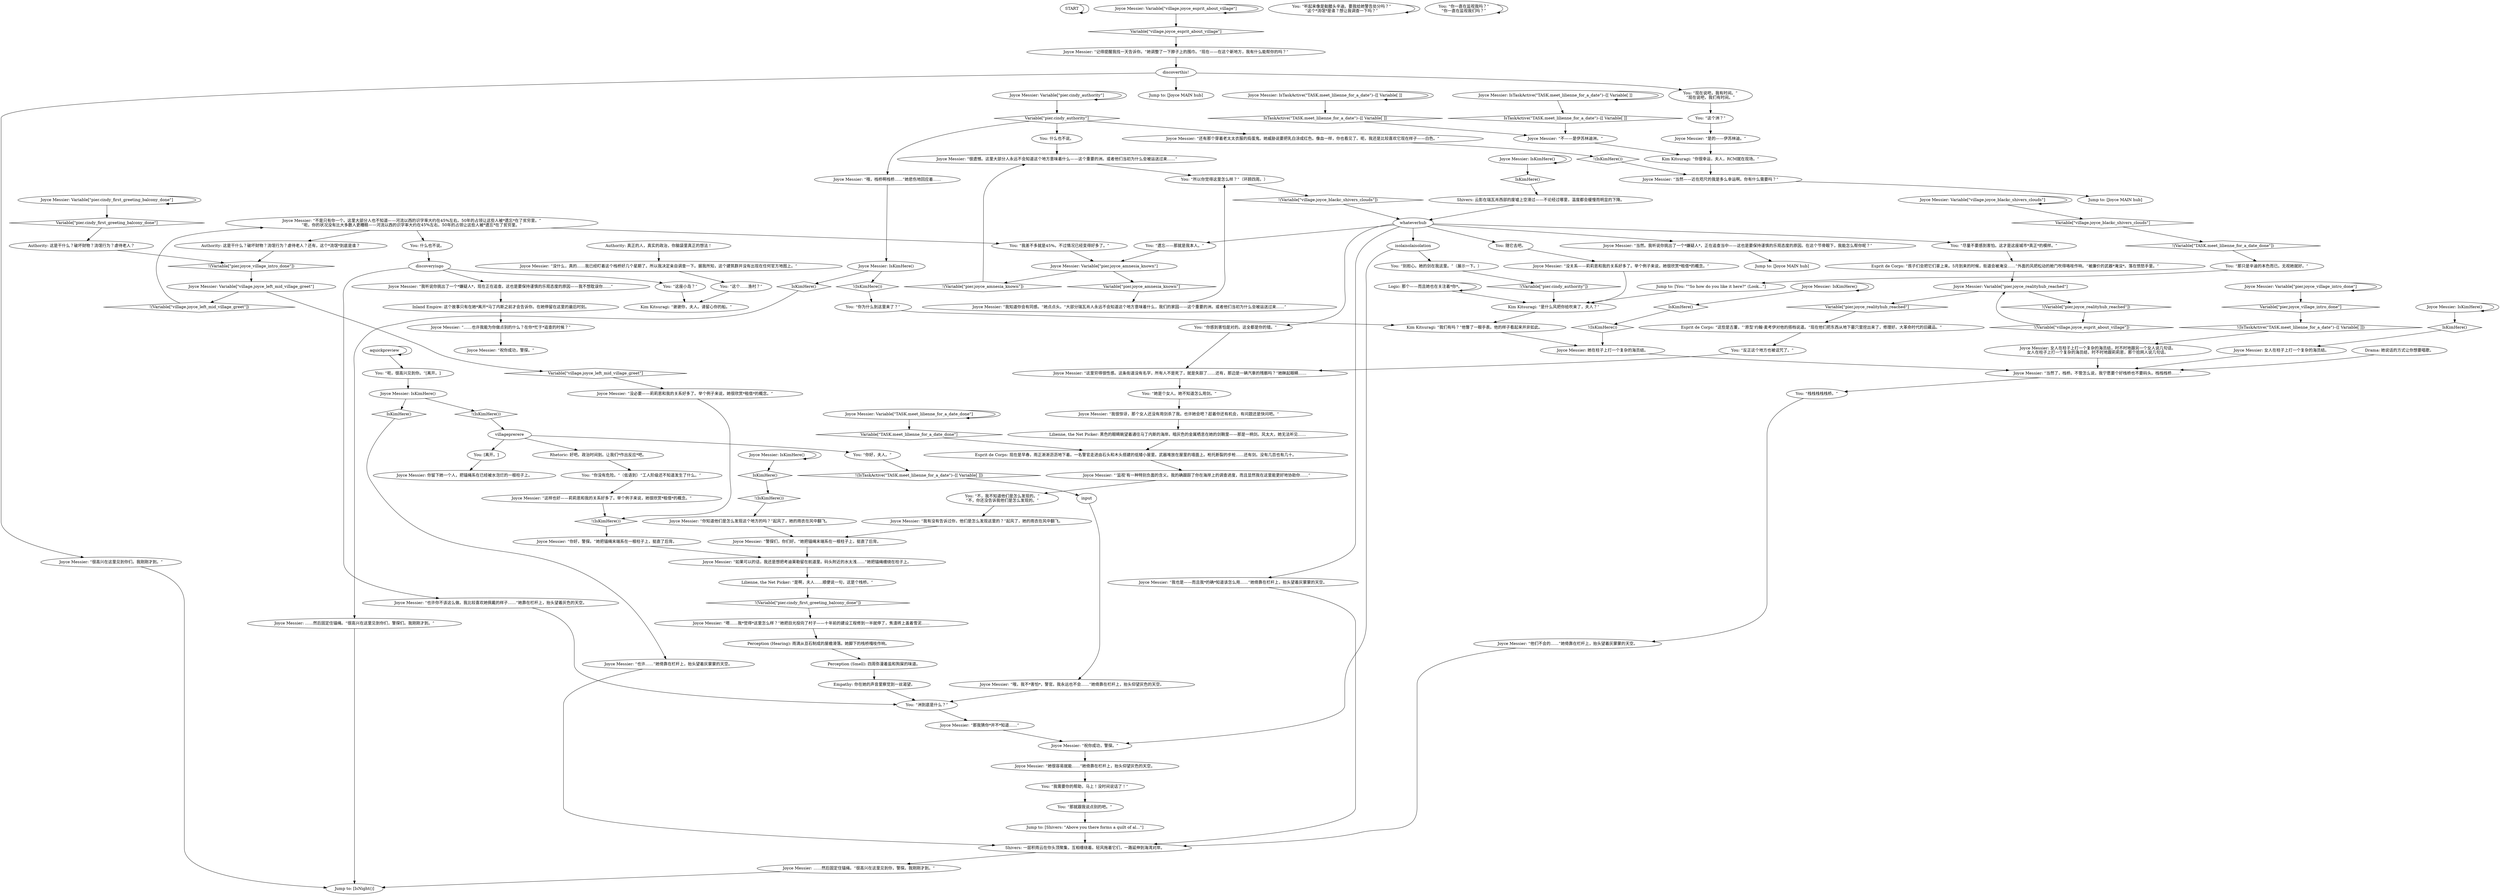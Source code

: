 # VILLAGE / JOYCE
# Joyce has sailed to village once you're looking for instigator. She's talking to net picker about sailing. Extra content about village and why she sailed there. GREETING HERE!
# ==================================================
digraph G {
	  0 [label="START"];
	  1 [label="input"];
	  2 [label="Joyce Messier: “如果可以的话，我还是想把考迪莱勒留在航道里。码头附近的水太浅……”她把锚绳缠绕在柱子上。"];
	  3 [label="Joyce Messier: “很高兴在这里见到你们。我刚刚才到。”"];
	  4 [label="You: “呃，很高兴见到你。”[离开。]"];
	  5 [label="You: “你为什么到这里来了？”"];
	  6 [label="Joyce Messier: ……然后固定住锚绳。“很高兴在这里见到你，警探。我刚刚才到。”"];
	  7 [label="Joyce Messier: Variable[\"village.joyce_blackc_shivers_clouds\"]"];
	  8 [label="Variable[\"village.joyce_blackc_shivers_clouds\"]", shape=diamond];
	  9 [label="!(Variable[\"village.joyce_blackc_shivers_clouds\"])", shape=diamond];
	  10 [label="Joyce Messier: “嗯……我*觉得*这里怎么样？”她把目光投向了村子——十年前的建设工程修到一半就停了，焦渣砖上盖着雪泥……"];
	  11 [label="Authority: 这是干什么？破坏财物？流氓行为？虐待老人？还有，这个*流氓*到底是谁？"];
	  12 [label="You: “遗忘——那就是我本人。”"];
	  13 [label="You: “反正这个地方也被诅咒了。”"];
	  14 [label="Esprit de Corps: “孩子们会把它们拿上来。5月到来的时候，街道会被淹没……”外面的风把松动的舱门吹得咯吱作响。“被廉价的武器*淹没*。落在愤怒手里。”"];
	  15 [label="Joyce Messier: “哦，我不*害怕*，警官。我永远也不会……”她倚靠在栏杆上，抬头仰望灰色的天空。"];
	  16 [label="Joyce Messier: Variable[\"pier.joyce_village_intro_done\"]"];
	  17 [label="Variable[\"pier.joyce_village_intro_done\"]", shape=diamond];
	  18 [label="!(Variable[\"pier.joyce_village_intro_done\"])", shape=diamond];
	  19 [label="Joyce Messier: Variable[\"pier.cindy_authority\"]"];
	  20 [label="Variable[\"pier.cindy_authority\"]", shape=diamond];
	  21 [label="!(Variable[\"pier.cindy_authority\"])", shape=diamond];
	  22 [label="Joyce Messier: “也许你不该这么做。我比较喜欢她佩戴的样子……”她靠在栏杆上，抬头望着灰色的天空。"];
	  23 [label="You: “这个洲？”"];
	  24 [label="Joyce Messier: IsKimHere()"];
	  25 [label="IsKimHere()", shape=diamond];
	  26 [label="!(IsKimHere())", shape=diamond];
	  27 [label="Kim Kitsuragi: “是什么风把你给吹来了，夫人？”"];
	  28 [label="You: “所以你觉得这里怎么样？”（环顾四周。）"];
	  29 [label="Joyce Messier: “记得提醒我找一天告诉你。”她调整了一下脖子上的围巾。“现在——在这个新地方，我有什么能帮你的吗？”"];
	  30 [label="Esprit de Corps: “这些是古董，”‘原型’约翰·麦考伊对他的搭档说道。“现在他们把东西从地下墓穴里挖出来了，修理好。大革命时代的旧藏品。”"];
	  31 [label="Joyce Messier: “我有没有告诉过你，他们是怎么发现这里的？”起风了，她的雨衣在风中翻飞。"];
	  32 [label="Joyce Messier: “不是只有你一个。这里大部分人也不知道——河流以西的识字率大约在45%左右。50年的占领让这些人被*遗忘*在了贫穷里。”\n“呃，你的状况没有比大多数人更糟糕——河流以西的识字率大约在45%左右。50年的占领让这些人被*遗忘*在了贫穷里。”"];
	  33 [label="Joyce Messier: IsTaskActive(\"TASK.meet_lilienne_for_a_date\")--[[ Variable[ ]]"];
	  34 [label="IsTaskActive(\"TASK.meet_lilienne_for_a_date\")--[[ Variable[ ]]", shape=diamond];
	  35 [label="!(IsTaskActive(\"TASK.meet_lilienne_for_a_date\")--[[ Variable[ ]])", shape=diamond];
	  36 [label="Joyce Messier: IsKimHere()"];
	  37 [label="IsKimHere()", shape=diamond];
	  38 [label="!(IsKimHere())", shape=diamond];
	  39 [label="Jump to: [You: \"\"So how do you like it here?\" (Look...\"]"];
	  40 [label="Joyce Messier: “这样也好——莉莉恩和我的关系好多了。举个例子来说，她很欣赏*租借*的概念。”"];
	  41 [label="Joyce Messier: “他们不会的……”她倚靠在栏杆上，抬头望着灰蒙蒙的天空。"];
	  42 [label="Joyce Messier: “哦，栈桥啊栈桥……”她悲伤地回应着……"];
	  43 [label="You: “听起来像是骷髅头辛迪。要我给她警告处分吗？”\n“这个*流氓*是谁？想让我调查一下吗？”"];
	  44 [label="Joyce Messier: “没必要——莉莉恩和我的关系好多了。举个例子来说，她很欣赏*租借*的概念。”"];
	  45 [label="Joyce Messier: IsTaskActive(\"TASK.meet_lilienne_for_a_date\")--[[ Variable[ ]]"];
	  46 [label="IsTaskActive(\"TASK.meet_lilienne_for_a_date\")--[[ Variable[ ]]", shape=diamond];
	  47 [label="!(IsTaskActive(\"TASK.meet_lilienne_for_a_date\")--[[ Variable[ ]])", shape=diamond];
	  48 [label="Jump to: [IsNight()]"];
	  49 [label="Joyce Messier: IsKimHere()"];
	  50 [label="IsKimHere()", shape=diamond];
	  51 [label="!(IsKimHere())", shape=diamond];
	  52 [label="Joyce Messier: “警探们，你们好。”她把锚绳末端系在一根柱子上，挺直了后背。"];
	  53 [label="discoveryisgo"];
	  54 [label="Joyce Messier: “她很容易就能……”她倚靠在栏杆上，抬头仰望灰色的天空。"];
	  55 [label="Kim Kitsuragi: “谢谢你，夫人。请留心你的船。”"];
	  56 [label="Joyce Messier: “不——是伊苏林迪洲。”"];
	  57 [label="Joyce Messier: 女人在柱子上打一个复杂的海员结。"];
	  58 [label="Kim Kitsuragi: “我们有吗？”他瞥了一眼手表。他的样子看起来并非如此。"];
	  59 [label="Joyce Messier: “没什么，真的……我已经盯着这个栈桥好几个星期了。所以我决定亲自调查一下。据我所知，这个建筑群并没有出现在任何官方地图上。”"];
	  60 [label="whateverhub"];
	  61 [label="Esprit de Corps: 现在是早春，雨正淅淅沥沥地下着。一名警官走进由石头和木头搭建的低矮小屋里。武器堆放在屋里的墙面上。枪托断裂的步枪……还有剑。没有几百也有几十。"];
	  62 [label="Joyce Messier: IsKimHere()"];
	  63 [label="IsKimHere()", shape=diamond];
	  64 [label="!(IsKimHere())", shape=diamond];
	  65 [label="Joyce Messier: Variable[\"pier.cindy_first_greeting_balcony_done\"]"];
	  66 [label="Variable[\"pier.cindy_first_greeting_balcony_done\"]", shape=diamond];
	  67 [label="!(Variable[\"pier.cindy_first_greeting_balcony_done\"])", shape=diamond];
	  68 [label="Joyce Messier: “当然了，栈桥。不管怎么说，我宁愿要个好栈桥也不要码头。栈栈栈桥……”"];
	  69 [label="villageprerere"];
	  70 [label="Joyce Messier: “祝你成功，警探。”"];
	  71 [label="Jump to: [Joyce MAIN hub]"];
	  72 [label="You: “那就跟我说点别的吧。”"];
	  73 [label="Joyce Messier: “当然——近在咫尺的我是多么幸运啊。你有什么需要吗？”"];
	  74 [label="Rhetoric: 好吧。政治时间到。让我们*作出反应*吧。"];
	  75 [label="You: “栈栈栈栈栈桥。”"];
	  76 [label="Drama: 她说话的方式让你想要唱歌。"];
	  77 [label="Joyce Messier: 她在柱子上打一个复杂的海员结。"];
	  78 [label="Joyce Messier: “我听说你挑出了一个*嫌疑人*，现在正在追查。这也是要保持谨慎的乐观态度的原因——我不想耽误你……”"];
	  79 [label="You: “这个……渔村？”"];
	  80 [label="Logic: 那个——而且她也在关注着*你*。"];
	  81 [label="You: “你一直在监视我吗？”\n“你一直在监视我们吗？”"];
	  82 [label="Joyce Messier: “‘监视’有一种特别负面的含义。我的确跟踪了你在海岸上的调查进度，而且显然我在这里能更好地协助你……”"];
	  83 [label="Joyce Messier: Variable[\"village.joyce_esprit_about_village\"]"];
	  84 [label="Variable[\"village.joyce_esprit_about_village\"]", shape=diamond];
	  85 [label="!(Variable[\"village.joyce_esprit_about_village\"])", shape=diamond];
	  86 [label="Joyce Messier: “你知道他们是怎么发现这个地方的吗？”起风了，她的雨衣在风中翻飞。"];
	  87 [label="aquickpreview"];
	  88 [label="You: “我需要你的帮助，马上！没时间说话了！”"];
	  89 [label="Empathy: 你在她的声音里察觉到一丝渴望。"];
	  90 [label="Joyce Messier: “这里穷得很性感。这条街道没有名字，所有人不是死了，就是失踪了……还有，那边是一辆汽車的残骸吗？”她眯起眼睛……"];
	  91 [label="Joyce Messier: “也许……”她倚靠在栏杆上，抬头望着灰蒙蒙的天空。"];
	  92 [label="Joyce Messier: “祝你成功，警探。”"];
	  93 [label="You: “不，我不知道他们是怎么发现的。”\n“不，你还没告诉我他们是怎么发现的。”"];
	  94 [label="Joyce Messier: “还有那个穿着老太太衣服的捣蛋鬼。她威胁说要把乳白涂成红色。像血一样，你也看见了。呃，我还是比较喜欢它现在样子——白色。”"];
	  95 [label="You: “那只是辛迪的本色而已。无视她就好。”"];
	  96 [label="Joyce Messier: “我很惊讶，那个女人还没有用剑杀了我。也许她会吧？趁着你还有机会，有问题还是快问吧。”"];
	  97 [label="Joyce Messier: “我也是——而且我*的确*知道该怎么用……”她倚靠在栏杆上，抬头望着灰蒙蒙的天空。"];
	  98 [label="You: “别担心。她的剑在我这里。”（展示一下。）"];
	  99 [label="You: “洲到底是什么？”"];
	  100 [label="Jump to: [Shivers: \"Above you there forms a quilt of al...\"]"];
	  101 [label="Joyce Messier: “当然。我听说你挑出了一个*嫌疑人*，正在追查当中——这也是要保持谨慎的乐观态度的原因。在这个节骨眼下，我能怎么帮你呢？”"];
	  102 [label="You: “她是个女人。她不知道怎么用剑。”"];
	  103 [label="Joyce Messier: Variable[\"TASK.meet_lilienne_for_a_date_done\"]"];
	  104 [label="Variable[\"TASK.meet_lilienne_for_a_date_done\"]", shape=diamond];
	  105 [label="!(Variable[\"TASK.meet_lilienne_for_a_date_done\"])", shape=diamond];
	  106 [label="Shivers: 云影在瑞瓦肖西部的废墟上空滑过——不论经过哪里，温度都会缓慢而明显的下降。"];
	  107 [label="Kim Kitsuragi: “你很幸运，夫人，RCM就在现场。”"];
	  108 [label="isolaisolaisolation"];
	  109 [label="You: 什么也不说。"];
	  110 [label="You: 什么也不说。"];
	  111 [label="You: 随它去吧。"];
	  112 [label="You: “你感到害怕是对的。这全都是你的错。”"];
	  113 [label="You: “你没有危险。”（低语到）“工人阶级还不知道发生了什么。”"];
	  114 [label="Authority: 真正的人，真实的政治，你脑袋里真正的想法！"];
	  115 [label="Joyce Messier: 你留下她一个人，把锚绳系在已经被水泡烂的一根柱子上。"];
	  116 [label="Perception (Hearing): 雨滴从亘石制成的屋檐滑落。她脚下的栈桥嘎吱作响。"];
	  117 [label="You: “尽量不要感到害怕。这才是这座城市*真正*的模样。”"];
	  118 [label="Inland Empire: 这个故事只有在她*离开*马丁内斯之前才会告诉你。在她停留在这里的最后时刻。"];
	  119 [label="Lilienne, the Net Picker: “是啊，夫人……顺便说一句，这是个栈桥。”"];
	  120 [label="Joyce Messier: “那我猜你*并不*知道……”"];
	  121 [label="Joyce Messier: Variable[\"pier.joyce_amnesia_known\"]"];
	  122 [label="Variable[\"pier.joyce_amnesia_known\"]", shape=diamond];
	  123 [label="!(Variable[\"pier.joyce_amnesia_known\"])", shape=diamond];
	  124 [label="Joyce Messier: “没关系——莉莉恩和我的关系好多了。举个例子来说，她很欣赏*租借*的概念。”"];
	  125 [label="Joyce Messier: IsKimHere()"];
	  126 [label="IsKimHere()", shape=diamond];
	  127 [label="!(IsKimHere())", shape=diamond];
	  128 [label="Jump to: [Joyce MAIN hub]"];
	  129 [label="Joyce Messier: IsKimHere()"];
	  130 [label="IsKimHere()", shape=diamond];
	  131 [label="!(IsKimHere())", shape=diamond];
	  132 [label="discoverthis!"];
	  133 [label="Perception (Smell): 四周弥漫着盐和狗屎的味道。"];
	  134 [label="Joyce Messier: Variable[\"village.joyce_left_mid_village_greet\"]"];
	  135 [label="Variable[\"village.joyce_left_mid_village_greet\"]", shape=diamond];
	  136 [label="!(Variable[\"village.joyce_left_mid_village_greet\"])", shape=diamond];
	  137 [label="Authority: 这是干什么？破坏财物？流氓行为？虐待老人？"];
	  138 [label="You: “这座小岛？”"];
	  139 [label="You: “你好，夫人。”"];
	  140 [label="You: [离开。]"];
	  141 [label="Joyce Messier: 女人在柱子上打一个复杂的海员结，时不时地跟另一个女人说几句话。\n女人在柱子上打一个复杂的海员结，时不时地跟莉莉恩，那个拾网人说几句话。"];
	  142 [label="Joyce Messier: Variable[\"pier.joyce_realityhub_reached\"]"];
	  143 [label="Variable[\"pier.joyce_realityhub_reached\"]", shape=diamond];
	  144 [label="!(Variable[\"pier.joyce_realityhub_reached\"])", shape=diamond];
	  145 [label="Joyce Messier: “是的——伊苏林迪。”"];
	  146 [label="Joyce Messier: “你好，警探。”她把锚绳末端系在一根柱子上，挺直了后背。"];
	  147 [label="Joyce Messier: “……也许我能为你做点别的什么？在你*忙于*追查的时候？”"];
	  148 [label="Shivers: 一层积雨云在你头顶聚集，互相缠绕着。轻风拖着它们，一路延伸到海湾对岸。"];
	  149 [label="Jump to: [Joyce MAIN hub]"];
	  150 [label="You: “现在说吧，我有时间。”\n“现在说吧，我们有时间。”"];
	  151 [label="Joyce Messier: ……然后固定住锚绳。“很高兴在这里见到你们，警探们。我刚刚才到。”"];
	  152 [label="Joyce Messier: “我知道你会有同感。“她点点头。“大部分瑞瓦肖人永远不会知道这个地方意味着什么，我们的家园——这个重要的洲。或者他们当初为什么会被运送过来……”"];
	  153 [label="Joyce Messier: “很遗憾。这里大部分人永远不会知道这个地方意味着什么——这个重要的洲。或者他们当初为什么会被运送过来……”"];
	  154 [label="You: “我差不多就是45%。不过情况已经变得好多了。”"];
	  155 [label="Lilienne, the Net Picker: 黑色的眼睛眺望着通往马丁内斯的海岸。暗灰色的金属栖息在她的剑鞘里——那是一柄剑。风太大，她无法听见……"];
	  0 -> 0
	  1 -> 15
	  2 -> 119
	  3 -> 48
	  4 -> 125
	  5 -> 58
	  6 -> 48
	  7 -> 8
	  7 -> 7
	  8 -> 105
	  9 -> 60
	  10 -> 116
	  11 -> 18
	  12 -> 121
	  13 -> 90
	  14 -> 142
	  15 -> 99
	  16 -> 16
	  16 -> 17
	  17 -> 47
	  18 -> 134
	  19 -> 19
	  19 -> 20
	  20 -> 42
	  20 -> 110
	  20 -> 94
	  21 -> 27
	  22 -> 99
	  23 -> 145
	  24 -> 24
	  24 -> 25
	  25 -> 57
	  26 -> 77
	  27 -> 58
	  28 -> 9
	  29 -> 132
	  30 -> 13
	  31 -> 52
	  32 -> 154
	  32 -> 11
	  32 -> 109
	  33 -> 33
	  33 -> 34
	  34 -> 56
	  35 -> 1
	  36 -> 36
	  36 -> 37
	  37 -> 51
	  38 -> 146
	  39 -> 27
	  40 -> 38
	  41 -> 148
	  42 -> 129
	  43 -> 43
	  44 -> 38
	  45 -> 45
	  45 -> 46
	  46 -> 56
	  47 -> 141
	  49 -> 49
	  49 -> 50
	  50 -> 26
	  51 -> 86
	  52 -> 2
	  53 -> 138
	  53 -> 78
	  53 -> 22
	  54 -> 88
	  56 -> 107
	  57 -> 68
	  58 -> 77
	  59 -> 79
	  60 -> 97
	  60 -> 101
	  60 -> 12
	  60 -> 108
	  60 -> 111
	  60 -> 112
	  60 -> 117
	  61 -> 82
	  62 -> 62
	  62 -> 63
	  63 -> 106
	  64 -> 73
	  65 -> 65
	  65 -> 66
	  66 -> 137
	  67 -> 10
	  68 -> 75
	  69 -> 74
	  69 -> 139
	  69 -> 140
	  72 -> 100
	  73 -> 128
	  74 -> 113
	  75 -> 41
	  76 -> 68
	  77 -> 68
	  78 -> 118
	  79 -> 55
	  80 -> 80
	  80 -> 27
	  81 -> 81
	  82 -> 93
	  83 -> 83
	  83 -> 84
	  84 -> 29
	  85 -> 142
	  86 -> 52
	  87 -> 4
	  87 -> 87
	  88 -> 72
	  89 -> 99
	  90 -> 102
	  91 -> 148
	  92 -> 54
	  93 -> 31
	  94 -> 64
	  95 -> 39
	  96 -> 155
	  97 -> 148
	  98 -> 21
	  99 -> 120
	  100 -> 148
	  101 -> 149
	  102 -> 96
	  103 -> 104
	  103 -> 103
	  104 -> 61
	  105 -> 95
	  106 -> 60
	  107 -> 73
	  108 -> 98
	  108 -> 92
	  109 -> 53
	  110 -> 153
	  111 -> 124
	  112 -> 90
	  113 -> 40
	  114 -> 59
	  116 -> 133
	  117 -> 14
	  118 -> 147
	  119 -> 67
	  120 -> 92
	  121 -> 122
	  121 -> 123
	  122 -> 152
	  123 -> 153
	  124 -> 27
	  125 -> 126
	  125 -> 127
	  126 -> 91
	  127 -> 69
	  129 -> 130
	  129 -> 131
	  130 -> 151
	  131 -> 5
	  132 -> 3
	  132 -> 150
	  132 -> 71
	  133 -> 89
	  134 -> 136
	  134 -> 135
	  135 -> 44
	  136 -> 32
	  137 -> 18
	  138 -> 55
	  139 -> 35
	  140 -> 115
	  141 -> 68
	  142 -> 144
	  142 -> 143
	  143 -> 30
	  144 -> 85
	  145 -> 107
	  146 -> 2
	  147 -> 70
	  148 -> 6
	  150 -> 23
	  151 -> 48
	  152 -> 28
	  153 -> 28
	  154 -> 121
	  155 -> 61
}

